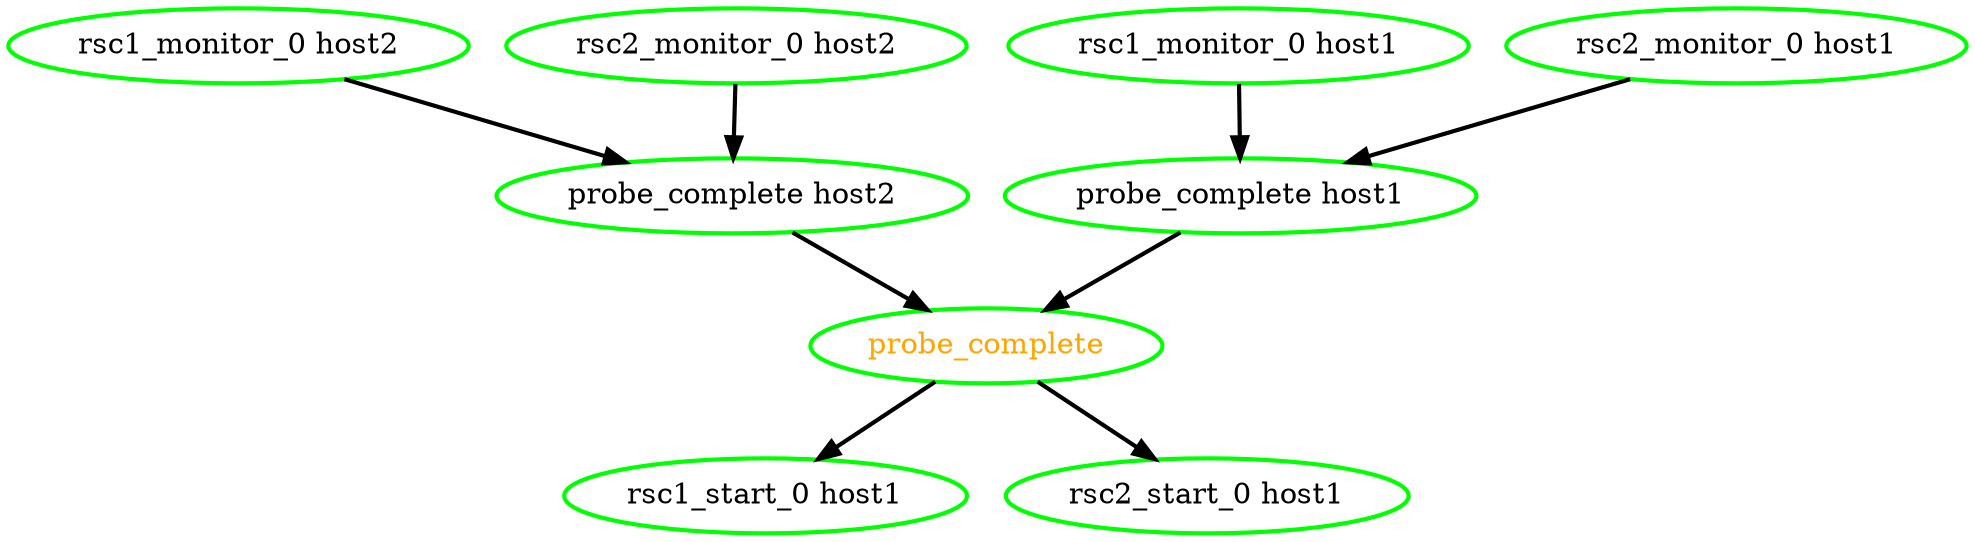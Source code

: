 digraph "g" {
"probe_complete host1" -> "probe_complete" [ style = bold]
"probe_complete host1" [ style=bold color="green" fontcolor="black"  ]
"probe_complete host2" -> "probe_complete" [ style = bold]
"probe_complete host2" [ style=bold color="green" fontcolor="black"  ]
"probe_complete" -> "rsc1_start_0 host1" [ style = bold]
"probe_complete" -> "rsc2_start_0 host1" [ style = bold]
"probe_complete" [ style=bold color="green" fontcolor="orange"  ]
"rsc1_monitor_0 host1" -> "probe_complete host1" [ style = bold]
"rsc1_monitor_0 host1" [ style=bold color="green" fontcolor="black"  ]
"rsc1_monitor_0 host2" -> "probe_complete host2" [ style = bold]
"rsc1_monitor_0 host2" [ style=bold color="green" fontcolor="black"  ]
"rsc1_start_0 host1" [ style=bold color="green" fontcolor="black"  ]
"rsc2_monitor_0 host1" -> "probe_complete host1" [ style = bold]
"rsc2_monitor_0 host1" [ style=bold color="green" fontcolor="black"  ]
"rsc2_monitor_0 host2" -> "probe_complete host2" [ style = bold]
"rsc2_monitor_0 host2" [ style=bold color="green" fontcolor="black"  ]
"rsc2_start_0 host1" [ style=bold color="green" fontcolor="black"  ]
}
